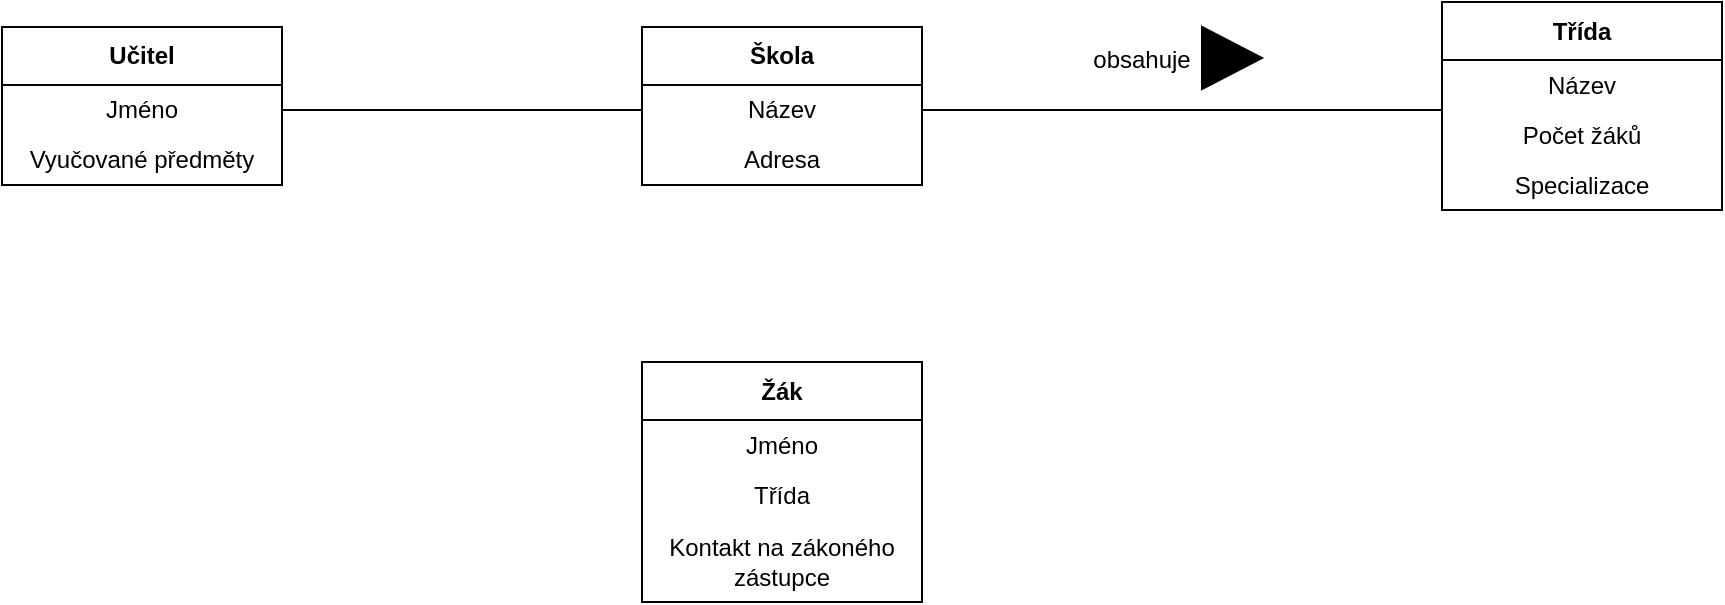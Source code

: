 <mxfile version="21.0.6" type="github"><diagram name="Page-1" id="PLcYMQ1hxymrwUjJM7_w"><mxGraphModel dx="1450" dy="542" grid="1" gridSize="10" guides="1" tooltips="1" connect="1" arrows="1" fold="1" page="0" pageScale="1" pageWidth="850" pageHeight="1100" math="0" shadow="0"><root><mxCell id="0"/><mxCell id="1" parent="0"/><mxCell id="8lIbnGvGmGLbuLTEk6oH-1" value="Škola" style="swimlane;fontStyle=1;align=center;verticalAlign=middle;childLayout=stackLayout;horizontal=1;startSize=29;horizontalStack=0;resizeParent=1;resizeParentMax=0;resizeLast=0;collapsible=0;marginBottom=0;html=1;whiteSpace=wrap;" vertex="1" parent="1"><mxGeometry x="160" y="312.5" width="140" height="79" as="geometry"/></mxCell><mxCell id="8lIbnGvGmGLbuLTEk6oH-2" value="&lt;div&gt;Název&lt;/div&gt;" style="text;html=1;strokeColor=none;fillColor=none;align=center;verticalAlign=middle;spacingLeft=4;spacingRight=4;overflow=hidden;rotatable=0;points=[[0,0.5],[1,0.5]];portConstraint=eastwest;whiteSpace=wrap;" vertex="1" parent="8lIbnGvGmGLbuLTEk6oH-1"><mxGeometry y="29" width="140" height="25" as="geometry"/></mxCell><mxCell id="8lIbnGvGmGLbuLTEk6oH-3" value="&lt;div align=&quot;center&quot;&gt;Adresa&lt;/div&gt;" style="text;html=1;strokeColor=none;fillColor=none;align=center;verticalAlign=middle;spacingLeft=4;spacingRight=4;overflow=hidden;rotatable=0;points=[[0,0.5],[1,0.5]];portConstraint=eastwest;whiteSpace=wrap;" vertex="1" parent="8lIbnGvGmGLbuLTEk6oH-1"><mxGeometry y="54" width="140" height="25" as="geometry"/></mxCell><mxCell id="8lIbnGvGmGLbuLTEk6oH-4" value="Žák" style="swimlane;fontStyle=1;align=center;verticalAlign=middle;childLayout=stackLayout;horizontal=1;startSize=29;horizontalStack=0;resizeParent=1;resizeParentMax=0;resizeLast=0;collapsible=0;marginBottom=0;html=1;whiteSpace=wrap;" vertex="1" parent="1"><mxGeometry x="160" y="480" width="140" height="120" as="geometry"/></mxCell><mxCell id="8lIbnGvGmGLbuLTEk6oH-5" value="Jméno" style="text;html=1;strokeColor=none;fillColor=none;align=center;verticalAlign=middle;spacingLeft=4;spacingRight=4;overflow=hidden;rotatable=0;points=[[0,0.5],[1,0.5]];portConstraint=eastwest;whiteSpace=wrap;" vertex="1" parent="8lIbnGvGmGLbuLTEk6oH-4"><mxGeometry y="29" width="140" height="25" as="geometry"/></mxCell><mxCell id="8lIbnGvGmGLbuLTEk6oH-9" value="Třída" style="text;html=1;strokeColor=none;fillColor=none;align=center;verticalAlign=middle;spacingLeft=4;spacingRight=4;overflow=hidden;rotatable=0;points=[[0,0.5],[1,0.5]];portConstraint=eastwest;whiteSpace=wrap;" vertex="1" parent="8lIbnGvGmGLbuLTEk6oH-4"><mxGeometry y="54" width="140" height="25" as="geometry"/></mxCell><mxCell id="8lIbnGvGmGLbuLTEk6oH-10" value="Kontakt na zákoného zástupce" style="text;html=1;strokeColor=none;fillColor=none;align=center;verticalAlign=middle;spacingLeft=4;spacingRight=4;overflow=hidden;rotatable=0;points=[[0,0.5],[1,0.5]];portConstraint=eastwest;whiteSpace=wrap;" vertex="1" parent="8lIbnGvGmGLbuLTEk6oH-4"><mxGeometry y="79" width="140" height="41" as="geometry"/></mxCell><mxCell id="8lIbnGvGmGLbuLTEk6oH-11" value="Učitel" style="swimlane;fontStyle=1;align=center;verticalAlign=middle;childLayout=stackLayout;horizontal=1;startSize=29;horizontalStack=0;resizeParent=1;resizeParentMax=0;resizeLast=0;collapsible=0;marginBottom=0;html=1;whiteSpace=wrap;" vertex="1" parent="1"><mxGeometry x="-160" y="312.5" width="140" height="79" as="geometry"/></mxCell><mxCell id="8lIbnGvGmGLbuLTEk6oH-12" value="Jméno" style="text;html=1;strokeColor=none;fillColor=none;align=center;verticalAlign=middle;spacingLeft=4;spacingRight=4;overflow=hidden;rotatable=0;points=[[0,0.5],[1,0.5]];portConstraint=eastwest;whiteSpace=wrap;" vertex="1" parent="8lIbnGvGmGLbuLTEk6oH-11"><mxGeometry y="29" width="140" height="25" as="geometry"/></mxCell><mxCell id="8lIbnGvGmGLbuLTEk6oH-13" value="Vyučované předměty" style="text;html=1;strokeColor=none;fillColor=none;align=center;verticalAlign=middle;spacingLeft=4;spacingRight=4;overflow=hidden;rotatable=0;points=[[0,0.5],[1,0.5]];portConstraint=eastwest;whiteSpace=wrap;" vertex="1" parent="8lIbnGvGmGLbuLTEk6oH-11"><mxGeometry y="54" width="140" height="25" as="geometry"/></mxCell><mxCell id="8lIbnGvGmGLbuLTEk6oH-17" value="&lt;div&gt;Třída&lt;/div&gt;" style="swimlane;fontStyle=1;align=center;verticalAlign=middle;childLayout=stackLayout;horizontal=1;startSize=29;horizontalStack=0;resizeParent=1;resizeParentMax=0;resizeLast=0;collapsible=0;marginBottom=0;html=1;whiteSpace=wrap;" vertex="1" parent="1"><mxGeometry x="560" y="300" width="140" height="104" as="geometry"/></mxCell><mxCell id="8lIbnGvGmGLbuLTEk6oH-18" value="&lt;div&gt;Název&lt;/div&gt;" style="text;html=1;strokeColor=none;fillColor=none;align=center;verticalAlign=middle;spacingLeft=4;spacingRight=4;overflow=hidden;rotatable=0;points=[[0,0.5],[1,0.5]];portConstraint=eastwest;whiteSpace=wrap;" vertex="1" parent="8lIbnGvGmGLbuLTEk6oH-17"><mxGeometry y="29" width="140" height="25" as="geometry"/></mxCell><mxCell id="8lIbnGvGmGLbuLTEk6oH-19" value="Počet žáků" style="text;html=1;strokeColor=none;fillColor=none;align=center;verticalAlign=middle;spacingLeft=4;spacingRight=4;overflow=hidden;rotatable=0;points=[[0,0.5],[1,0.5]];portConstraint=eastwest;whiteSpace=wrap;" vertex="1" parent="8lIbnGvGmGLbuLTEk6oH-17"><mxGeometry y="54" width="140" height="25" as="geometry"/></mxCell><mxCell id="8lIbnGvGmGLbuLTEk6oH-20" value="Specializace" style="text;html=1;strokeColor=none;fillColor=none;align=center;verticalAlign=middle;spacingLeft=4;spacingRight=4;overflow=hidden;rotatable=0;points=[[0,0.5],[1,0.5]];portConstraint=eastwest;whiteSpace=wrap;" vertex="1" parent="8lIbnGvGmGLbuLTEk6oH-17"><mxGeometry y="79" width="140" height="25" as="geometry"/></mxCell><mxCell id="8lIbnGvGmGLbuLTEk6oH-22" value="" style="endArrow=none;html=1;rounded=0;exitX=1;exitY=0.5;exitDx=0;exitDy=0;entryX=0;entryY=0;entryDx=0;entryDy=0;entryPerimeter=0;" edge="1" parent="1" source="8lIbnGvGmGLbuLTEk6oH-2" target="8lIbnGvGmGLbuLTEk6oH-19"><mxGeometry width="50" height="50" relative="1" as="geometry"><mxPoint x="350" y="460" as="sourcePoint"/><mxPoint x="400" y="410" as="targetPoint"/></mxGeometry></mxCell><mxCell id="8lIbnGvGmGLbuLTEk6oH-23" value="" style="triangle;whiteSpace=wrap;html=1;fillColor=#000000;rotation=0;" vertex="1" parent="1"><mxGeometry x="440" y="312.5" width="30" height="31" as="geometry"/></mxCell><mxCell id="8lIbnGvGmGLbuLTEk6oH-24" value="obsahuje" style="text;html=1;strokeColor=none;fillColor=none;align=center;verticalAlign=middle;whiteSpace=wrap;rounded=0;" vertex="1" parent="1"><mxGeometry x="380" y="313.5" width="60" height="30" as="geometry"/></mxCell><mxCell id="8lIbnGvGmGLbuLTEk6oH-25" value="" style="endArrow=none;html=1;rounded=0;exitX=1;exitY=0.5;exitDx=0;exitDy=0;entryX=0;entryY=0.5;entryDx=0;entryDy=0;" edge="1" parent="1" source="8lIbnGvGmGLbuLTEk6oH-12" target="8lIbnGvGmGLbuLTEk6oH-2"><mxGeometry width="50" height="50" relative="1" as="geometry"><mxPoint x="-100" y="550" as="sourcePoint"/><mxPoint x="-50" y="500" as="targetPoint"/></mxGeometry></mxCell></root></mxGraphModel></diagram></mxfile>